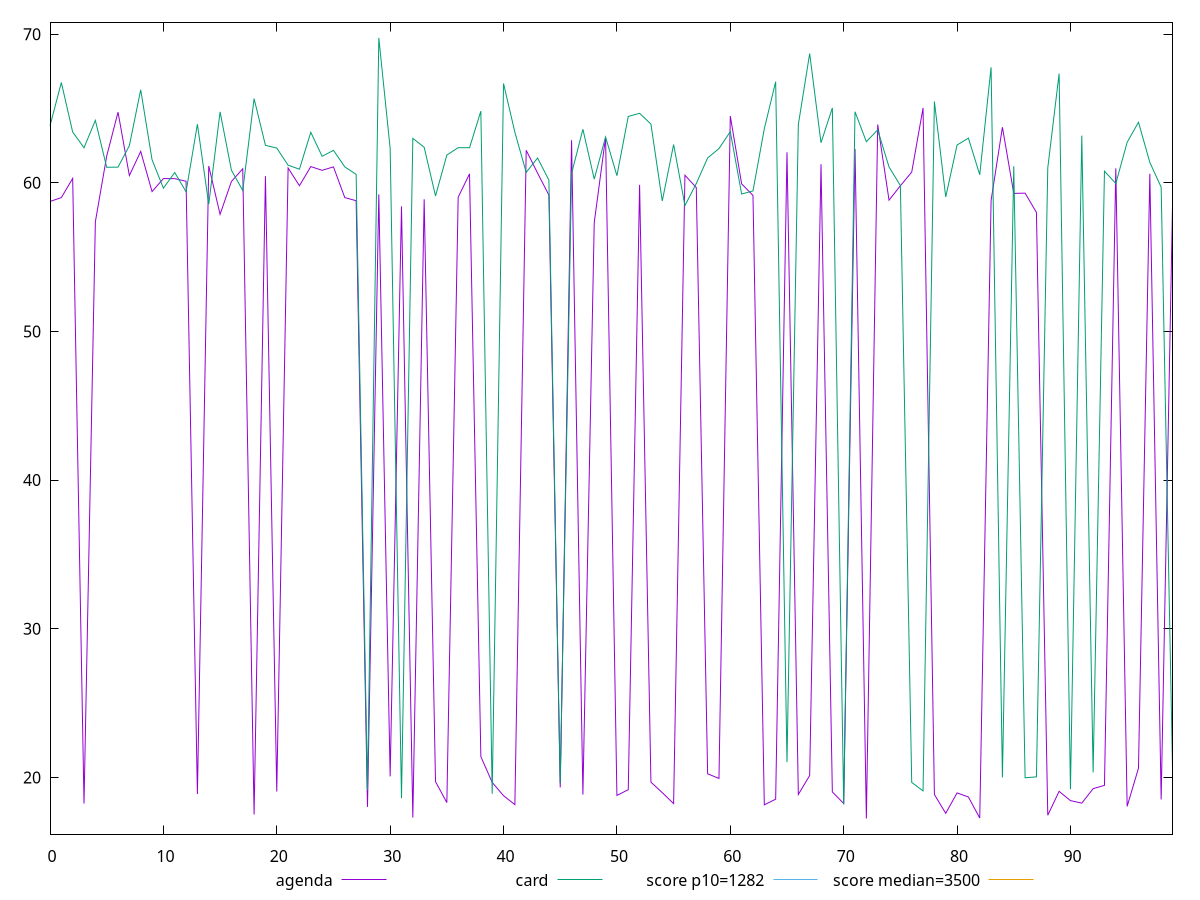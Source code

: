 reset

$agenda <<EOF
0 58.744
1 59.003999999999984
2 60.29599999999997
3 18.240000000000002
4 57.375999999999976
5 61.79599999999999
6 64.75199999999998
7 60.48799999999999
8 62.11199999999998
9 59.40799999999999
10 60.28399999999997
11 60.27999999999999
12 60.103999999999985
13 18.879999999999995
14 61.131999999999984
15 57.87999999999998
16 60.087999999999965
17 60.94399999999999
18 17.499999999999996
19 60.447999999999986
20 19.047999999999995
21 60.99599999999997
22 59.803999999999974
23 61.09199999999996
24 60.83999999999999
25 61.07199999999998
26 59.003999999999984
27 58.79599999999997
28 18.012
29 59.219999999999985
30 20.067999999999994
31 58.411999999999985
32 17.296
33 58.89199999999999
34 19.715999999999998
35 18.304
36 59.03199999999998
37 60.59999999999998
38 21.395999999999997
39 19.66
40 18.767999999999997
41 18.168
42 62.187999999999974
43 60.65599999999999
44 59.17599999999999
45 19.323999999999995
46 62.86799999999998
47 18.839999999999996
48 57.32799999999997
49 63.05599999999997
50 18.783999999999992
51 19.172
52 59.86399999999997
53 19.679999999999996
54 18.971999999999998
55 18.235999999999997
56 60.50799999999999
57 59.67999999999998
58 20.239999999999995
59 19.927999999999997
60 64.49199999999998
61 59.92799999999997
62 59.152
63 18.151999999999997
64 18.531999999999996
65 62.05199999999999
66 18.847999999999995
67 20.123999999999995
68 61.24799999999998
69 19.02
70 18.244
71 62.28399999999997
72 17.231999999999992
73 63.91999999999997
74 58.83199999999997
75 59.79999999999997
76 60.719999999999985
77 65.03599999999997
78 18.848000000000003
79 17.584
80 18.955999999999996
81 18.68
82 17.264000000000003
83 58.80399999999996
84 63.73999999999997
85 59.28799999999997
86 59.303999999999974
87 58.00799999999998
88 17.451999999999998
89 19.059999999999995
90 18.436
91 18.267999999999994
92 19.24
93 19.464
94 60.97199999999998
95 18.048000000000002
96 20.619999999999997
97 60.607999999999976
98 18.516
99 58.411999999999985
EOF

$card <<EOF
0 63.835999999999984
1 66.74799999999999
2 63.416
3 62.36
4 64.19999999999999
5 61.04399999999998
6 61.055999999999976
7 62.499999999999986
8 66.25999999999998
9 61.551999999999985
10 59.639999999999986
11 60.69199999999998
12 59.39999999999998
13 63.93999999999997
14 58.559999999999974
15 64.77199999999998
16 60.85199999999995
17 59.47999999999997
18 65.66399999999999
19 62.52399999999999
20 62.33599999999994
21 61.18399999999998
22 60.91599999999998
23 63.39999999999996
24 61.78399999999998
25 62.183999999999955
26 61.07199999999995
27 60.56799999999997
28 19.139999999999993
29 69.74799999999996
30 62.32000000000001
31 18.599999999999994
32 62.988
33 62.39199999999997
34 59.115999999999985
35 61.86799999999999
36 62.36399999999996
37 62.359999999999985
38 64.81999999999996
39 18.896
40 66.67999999999999
41 63.399999999999984
42 60.703999999999986
43 61.667999999999964
44 60.183999999999976
45 19.603999999999996
46 60.615999999999964
47 63.603999999999985
48 60.24799999999998
49 63.08399999999998
50 60.47999999999996
51 64.46399999999997
52 64.67599999999999
53 63.94799999999999
54 58.77599999999998
55 62.571999999999974
56 58.467999999999975
57 59.95199999999997
58 61.67199999999998
59 62.29999999999997
60 63.439999999999976
61 59.24399999999997
62 59.45599999999997
63 63.63599999999998
64 66.8
65 21.023999999999994
66 63.915999999999954
67 68.69599999999997
68 62.69599999999997
69 65.03999999999999
70 18.187999999999995
71 64.77999999999997
72 62.763999999999974
73 63.563999999999986
74 61.06399999999996
75 59.81999999999998
76 19.659999999999997
77 19.087999999999994
78 65.47199999999997
79 59.04799999999999
80 62.543999999999954
81 63.00399999999999
82 60.539999999999964
83 67.77199999999996
84 19.99999999999999
85 61.11599999999996
86 19.971999999999998
87 20.035999999999994
88 61.00399999999998
89 67.34399999999997
90 19.207999999999995
91 63.17199999999998
92 20.336
93 60.78399999999996
94 59.95199999999997
95 62.72399999999996
96 64.07599999999998
97 61.375999999999976
98 59.70399999999998
99 20.651999999999994
EOF

set key outside below
set xrange [0:99]
set yrange [16.181679999999993:70.79831999999996]
set trange [16.181679999999993:70.79831999999996]
set terminal svg size 640, 520 enhanced background rgb 'white'
set output "reports/report_00032_2021-02-25T10-28-15.087Z/bootup-time/comparison/line/1_vs_2.svg"

plot $agenda title "agenda" with line, \
     $card title "card" with line, \
     1282 title "score p10=1282", \
     3500 title "score median=3500"

reset
